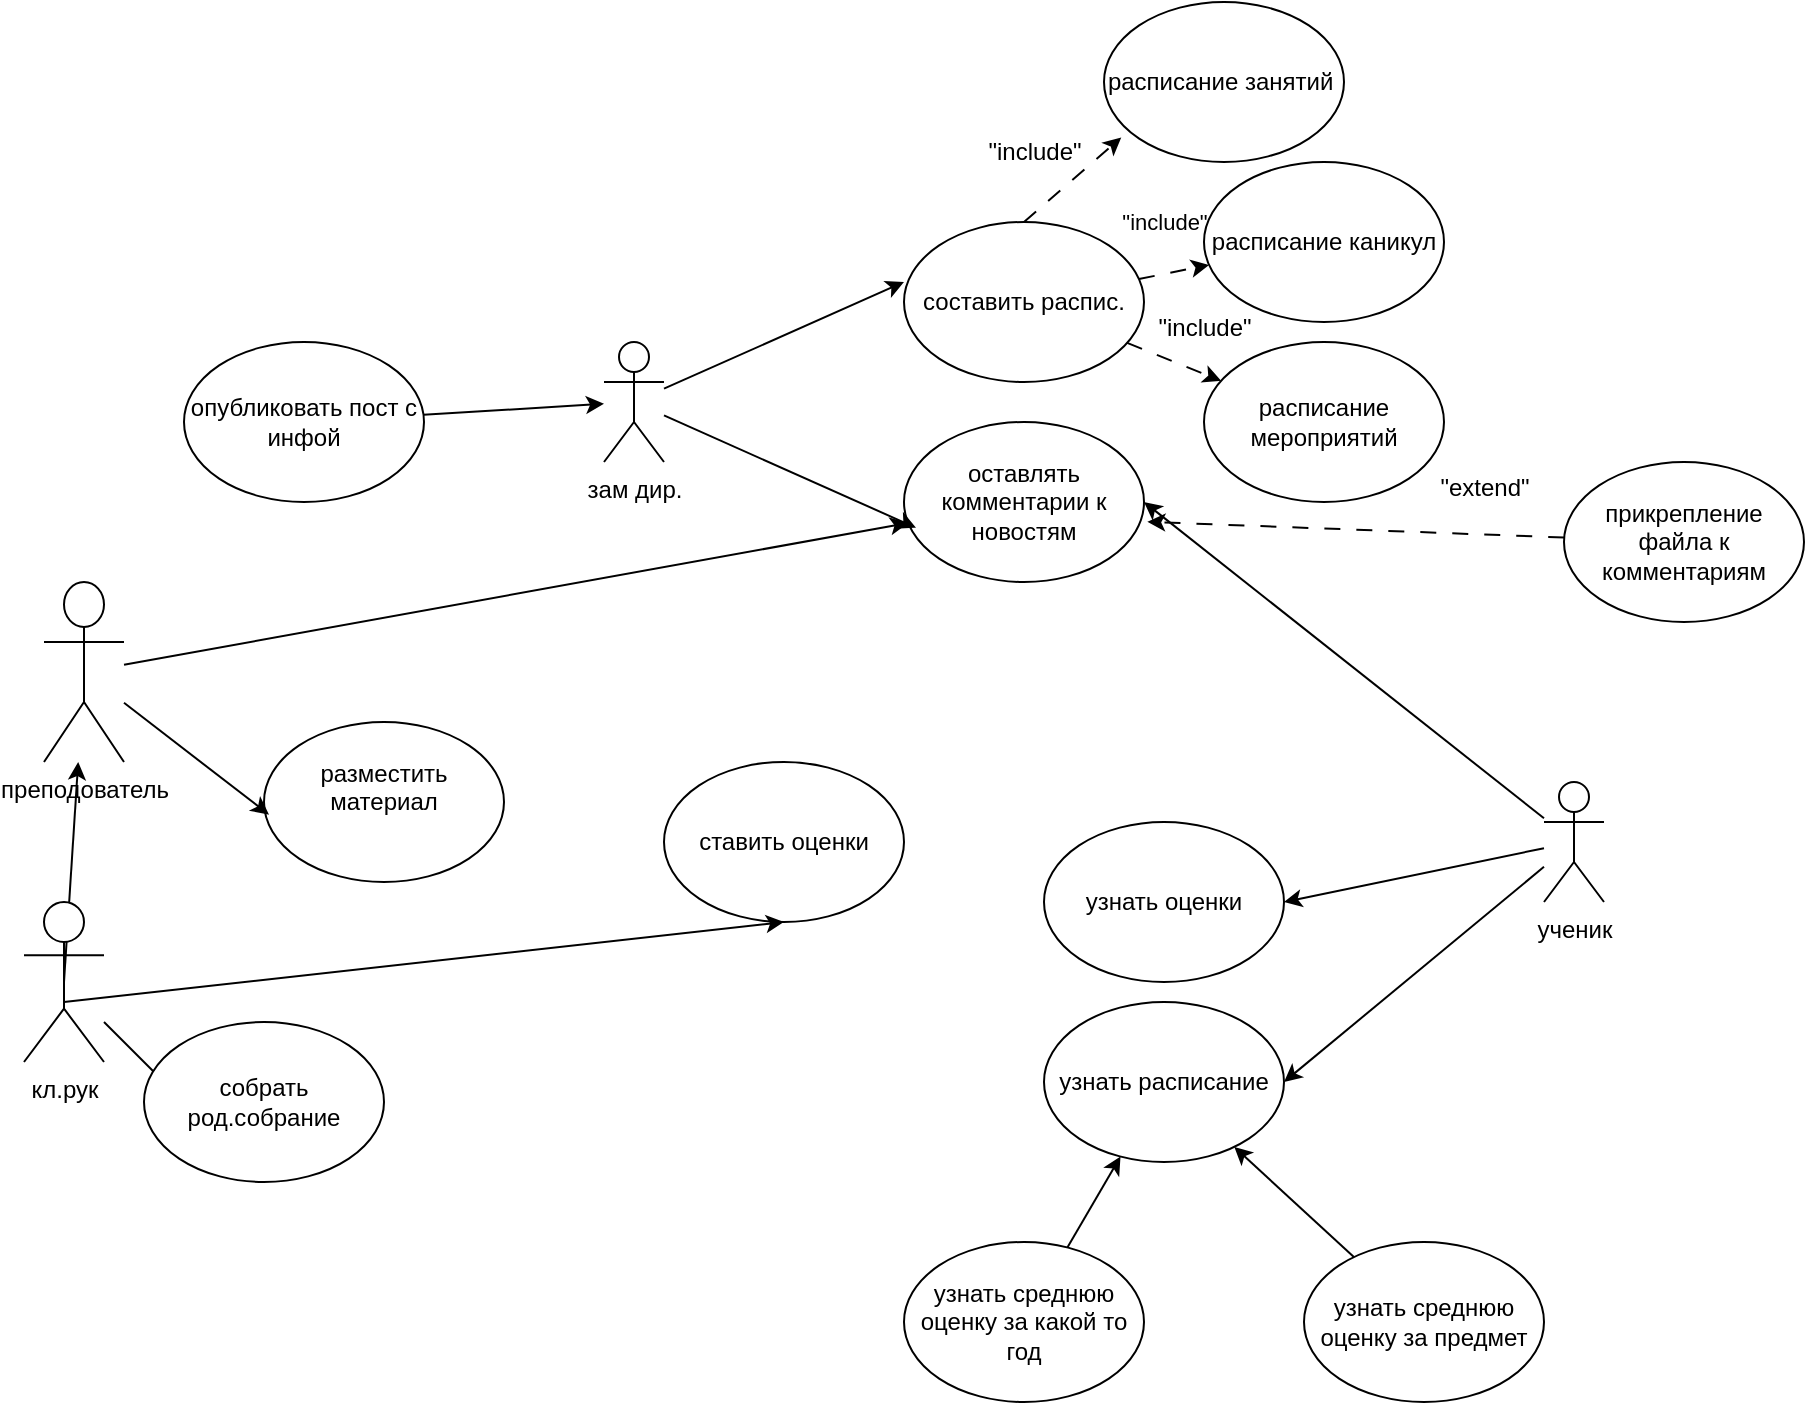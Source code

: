 <mxfile version="24.4.4" type="github">
  <diagram name="Страница — 1" id="k2HhhS5dY2MLCkHCIRTp">
    <mxGraphModel dx="2074" dy="1847" grid="1" gridSize="10" guides="1" tooltips="1" connect="1" arrows="1" fold="1" page="1" pageScale="1" pageWidth="827" pageHeight="1169" math="0" shadow="0">
      <root>
        <mxCell id="0" />
        <mxCell id="1" parent="0" />
        <mxCell id="912V9UjIgnDU0TRUvTaP-16" style="rounded=0;orthogonalLoop=1;jettySize=auto;html=1;" edge="1" parent="1" source="912V9UjIgnDU0TRUvTaP-1" target="912V9UjIgnDU0TRUvTaP-20">
          <mxGeometry relative="1" as="geometry">
            <mxPoint x="180" y="280" as="sourcePoint" />
            <mxPoint x="550" y="300.0" as="targetPoint" />
          </mxGeometry>
        </mxCell>
        <mxCell id="912V9UjIgnDU0TRUvTaP-1" value="преподователь" style="shape=umlActor;verticalLabelPosition=bottom;verticalAlign=top;html=1;outlineConnect=0;" vertex="1" parent="1">
          <mxGeometry x="10" y="190" width="40" height="90" as="geometry" />
        </mxCell>
        <mxCell id="912V9UjIgnDU0TRUvTaP-2" value="ставить оценки" style="ellipse;whiteSpace=wrap;html=1;" vertex="1" parent="1">
          <mxGeometry x="320" y="280" width="120" height="80" as="geometry" />
        </mxCell>
        <mxCell id="912V9UjIgnDU0TRUvTaP-10" style="rounded=0;orthogonalLoop=1;jettySize=auto;html=1;entryX=0.5;entryY=1;entryDx=0;entryDy=0;" edge="1" parent="1" target="912V9UjIgnDU0TRUvTaP-2">
          <mxGeometry relative="1" as="geometry">
            <mxPoint x="540" y="290" as="targetPoint" />
            <mxPoint x="20" y="400.0" as="sourcePoint" />
          </mxGeometry>
        </mxCell>
        <mxCell id="912V9UjIgnDU0TRUvTaP-30" style="rounded=0;orthogonalLoop=1;jettySize=auto;html=1;exitX=0.5;exitY=0.5;exitDx=0;exitDy=0;exitPerimeter=0;" edge="1" parent="1" source="912V9UjIgnDU0TRUvTaP-9" target="912V9UjIgnDU0TRUvTaP-1">
          <mxGeometry relative="1" as="geometry" />
        </mxCell>
        <mxCell id="912V9UjIgnDU0TRUvTaP-32" style="rounded=0;orthogonalLoop=1;jettySize=auto;html=1;entryX=0.5;entryY=1;entryDx=0;entryDy=0;" edge="1" parent="1" source="912V9UjIgnDU0TRUvTaP-9" target="912V9UjIgnDU0TRUvTaP-31">
          <mxGeometry relative="1" as="geometry" />
        </mxCell>
        <mxCell id="912V9UjIgnDU0TRUvTaP-9" value="кл.рук&lt;div&gt;&lt;br&gt;&lt;/div&gt;" style="shape=umlActor;verticalLabelPosition=bottom;verticalAlign=top;html=1;outlineConnect=0;" vertex="1" parent="1">
          <mxGeometry y="350" width="40" height="80" as="geometry" />
        </mxCell>
        <mxCell id="912V9UjIgnDU0TRUvTaP-18" style="rounded=0;orthogonalLoop=1;jettySize=auto;html=1;" edge="1" parent="1" source="912V9UjIgnDU0TRUvTaP-14" target="912V9UjIgnDU0TRUvTaP-15">
          <mxGeometry relative="1" as="geometry" />
        </mxCell>
        <mxCell id="912V9UjIgnDU0TRUvTaP-14" value="опубликовать пост с инфой" style="ellipse;whiteSpace=wrap;html=1;" vertex="1" parent="1">
          <mxGeometry x="80" y="70" width="120" height="80" as="geometry" />
        </mxCell>
        <mxCell id="912V9UjIgnDU0TRUvTaP-15" value="зам дир." style="shape=umlActor;verticalLabelPosition=bottom;verticalAlign=top;html=1;outlineConnect=0;" vertex="1" parent="1">
          <mxGeometry x="290" y="70" width="30" height="60" as="geometry" />
        </mxCell>
        <mxCell id="912V9UjIgnDU0TRUvTaP-53" style="rounded=0;orthogonalLoop=1;jettySize=auto;html=1;dashed=1;dashPattern=8 8;" edge="1" parent="1" source="912V9UjIgnDU0TRUvTaP-19" target="912V9UjIgnDU0TRUvTaP-45">
          <mxGeometry relative="1" as="geometry" />
        </mxCell>
        <mxCell id="912V9UjIgnDU0TRUvTaP-54" style="rounded=0;orthogonalLoop=1;jettySize=auto;html=1;dashed=1;dashPattern=8 8;" edge="1" parent="1" source="912V9UjIgnDU0TRUvTaP-19" target="912V9UjIgnDU0TRUvTaP-49">
          <mxGeometry relative="1" as="geometry" />
        </mxCell>
        <mxCell id="912V9UjIgnDU0TRUvTaP-55" value="&quot;include&quot;" style="edgeLabel;html=1;align=center;verticalAlign=middle;resizable=0;points=[];" vertex="1" connectable="0" parent="912V9UjIgnDU0TRUvTaP-54">
          <mxGeometry x="0.191" y="1" relative="1" as="geometry">
            <mxPoint x="-10" y="-71" as="offset" />
          </mxGeometry>
        </mxCell>
        <mxCell id="912V9UjIgnDU0TRUvTaP-19" value="составить распис." style="ellipse;whiteSpace=wrap;html=1;" vertex="1" parent="1">
          <mxGeometry x="440" y="10" width="120" height="80" as="geometry" />
        </mxCell>
        <mxCell id="912V9UjIgnDU0TRUvTaP-20" value="оставлять комментарии к новостям" style="ellipse;whiteSpace=wrap;html=1;" vertex="1" parent="1">
          <mxGeometry x="440" y="110" width="120" height="80" as="geometry" />
        </mxCell>
        <mxCell id="912V9UjIgnDU0TRUvTaP-22" style="rounded=0;orthogonalLoop=1;jettySize=auto;html=1;entryX=0.05;entryY=0.661;entryDx=0;entryDy=0;entryPerimeter=0;" edge="1" parent="1" source="912V9UjIgnDU0TRUvTaP-15" target="912V9UjIgnDU0TRUvTaP-20">
          <mxGeometry relative="1" as="geometry" />
        </mxCell>
        <mxCell id="912V9UjIgnDU0TRUvTaP-33" style="rounded=0;orthogonalLoop=1;jettySize=auto;html=1;entryX=1;entryY=0.5;entryDx=0;entryDy=0;" edge="1" parent="1" source="912V9UjIgnDU0TRUvTaP-23" target="912V9UjIgnDU0TRUvTaP-20">
          <mxGeometry relative="1" as="geometry" />
        </mxCell>
        <mxCell id="912V9UjIgnDU0TRUvTaP-36" style="rounded=0;orthogonalLoop=1;jettySize=auto;html=1;entryX=1;entryY=0.5;entryDx=0;entryDy=0;" edge="1" parent="1" source="912V9UjIgnDU0TRUvTaP-23" target="912V9UjIgnDU0TRUvTaP-34">
          <mxGeometry relative="1" as="geometry" />
        </mxCell>
        <mxCell id="912V9UjIgnDU0TRUvTaP-37" style="rounded=0;orthogonalLoop=1;jettySize=auto;html=1;entryX=1;entryY=0.5;entryDx=0;entryDy=0;" edge="1" parent="1" source="912V9UjIgnDU0TRUvTaP-23" target="912V9UjIgnDU0TRUvTaP-35">
          <mxGeometry relative="1" as="geometry" />
        </mxCell>
        <mxCell id="912V9UjIgnDU0TRUvTaP-23" value="ученик&lt;div&gt;&lt;br&gt;&lt;/div&gt;" style="shape=umlActor;verticalLabelPosition=bottom;verticalAlign=top;html=1;outlineConnect=0;" vertex="1" parent="1">
          <mxGeometry x="760" y="290" width="30" height="60" as="geometry" />
        </mxCell>
        <mxCell id="912V9UjIgnDU0TRUvTaP-28" value="разместить материал&lt;div&gt;&lt;br&gt;&lt;/div&gt;" style="ellipse;whiteSpace=wrap;html=1;" vertex="1" parent="1">
          <mxGeometry x="120" y="260" width="120" height="80" as="geometry" />
        </mxCell>
        <mxCell id="912V9UjIgnDU0TRUvTaP-29" style="rounded=0;orthogonalLoop=1;jettySize=auto;html=1;entryX=0.021;entryY=0.579;entryDx=0;entryDy=0;entryPerimeter=0;" edge="1" parent="1" source="912V9UjIgnDU0TRUvTaP-1" target="912V9UjIgnDU0TRUvTaP-28">
          <mxGeometry relative="1" as="geometry" />
        </mxCell>
        <mxCell id="912V9UjIgnDU0TRUvTaP-31" value="собрать род.собрание" style="ellipse;whiteSpace=wrap;html=1;" vertex="1" parent="1">
          <mxGeometry x="60" y="410" width="120" height="80" as="geometry" />
        </mxCell>
        <mxCell id="912V9UjIgnDU0TRUvTaP-34" value="узнать оценки" style="ellipse;whiteSpace=wrap;html=1;" vertex="1" parent="1">
          <mxGeometry x="510" y="310" width="120" height="80" as="geometry" />
        </mxCell>
        <mxCell id="912V9UjIgnDU0TRUvTaP-35" value="узнать расписание" style="ellipse;whiteSpace=wrap;html=1;" vertex="1" parent="1">
          <mxGeometry x="510" y="400" width="120" height="80" as="geometry" />
        </mxCell>
        <mxCell id="912V9UjIgnDU0TRUvTaP-41" value="" style="rounded=0;orthogonalLoop=1;jettySize=auto;html=1;" edge="1" parent="1" source="912V9UjIgnDU0TRUvTaP-38" target="912V9UjIgnDU0TRUvTaP-35">
          <mxGeometry relative="1" as="geometry" />
        </mxCell>
        <mxCell id="912V9UjIgnDU0TRUvTaP-38" value="узнать среднюю оценку за какой то год" style="ellipse;whiteSpace=wrap;html=1;" vertex="1" parent="1">
          <mxGeometry x="440" y="520" width="120" height="80" as="geometry" />
        </mxCell>
        <mxCell id="912V9UjIgnDU0TRUvTaP-40" style="rounded=0;orthogonalLoop=1;jettySize=auto;html=1;" edge="1" parent="1" source="912V9UjIgnDU0TRUvTaP-39" target="912V9UjIgnDU0TRUvTaP-35">
          <mxGeometry relative="1" as="geometry" />
        </mxCell>
        <mxCell id="912V9UjIgnDU0TRUvTaP-39" value="узнать среднюю оценку за предмет" style="ellipse;whiteSpace=wrap;html=1;" vertex="1" parent="1">
          <mxGeometry x="640" y="520" width="120" height="80" as="geometry" />
        </mxCell>
        <mxCell id="912V9UjIgnDU0TRUvTaP-43" style="rounded=0;orthogonalLoop=1;jettySize=auto;html=1;entryX=0;entryY=0.375;entryDx=0;entryDy=0;entryPerimeter=0;" edge="1" parent="1" source="912V9UjIgnDU0TRUvTaP-15" target="912V9UjIgnDU0TRUvTaP-19">
          <mxGeometry relative="1" as="geometry" />
        </mxCell>
        <mxCell id="912V9UjIgnDU0TRUvTaP-44" value="расписание занятий&amp;nbsp;" style="ellipse;whiteSpace=wrap;html=1;" vertex="1" parent="1">
          <mxGeometry x="540" y="-100" width="120" height="80" as="geometry" />
        </mxCell>
        <mxCell id="912V9UjIgnDU0TRUvTaP-45" value="расписание каникул" style="ellipse;whiteSpace=wrap;html=1;" vertex="1" parent="1">
          <mxGeometry x="590" y="-20" width="120" height="80" as="geometry" />
        </mxCell>
        <mxCell id="912V9UjIgnDU0TRUvTaP-49" value="расписание мероприятий" style="ellipse;whiteSpace=wrap;html=1;" vertex="1" parent="1">
          <mxGeometry x="590" y="70" width="120" height="80" as="geometry" />
        </mxCell>
        <mxCell id="912V9UjIgnDU0TRUvTaP-51" style="rounded=0;orthogonalLoop=1;jettySize=auto;html=1;exitX=0.5;exitY=0;exitDx=0;exitDy=0;entryX=0.072;entryY=0.847;entryDx=0;entryDy=0;entryPerimeter=0;dashed=1;dashPattern=8 8;" edge="1" parent="1" source="912V9UjIgnDU0TRUvTaP-19" target="912V9UjIgnDU0TRUvTaP-44">
          <mxGeometry relative="1" as="geometry" />
        </mxCell>
        <mxCell id="912V9UjIgnDU0TRUvTaP-56" value="&quot;include&quot;" style="text;html=1;align=center;verticalAlign=middle;resizable=0;points=[];autosize=1;strokeColor=none;fillColor=none;" vertex="1" parent="1">
          <mxGeometry x="555" y="48" width="70" height="30" as="geometry" />
        </mxCell>
        <mxCell id="912V9UjIgnDU0TRUvTaP-57" value="&quot;include&quot;" style="text;html=1;align=center;verticalAlign=middle;resizable=0;points=[];autosize=1;strokeColor=none;fillColor=none;" vertex="1" parent="1">
          <mxGeometry x="470" y="-40" width="70" height="30" as="geometry" />
        </mxCell>
        <mxCell id="912V9UjIgnDU0TRUvTaP-58" value="прикрепление файла к комментариям" style="ellipse;whiteSpace=wrap;html=1;" vertex="1" parent="1">
          <mxGeometry x="770" y="130" width="120" height="80" as="geometry" />
        </mxCell>
        <mxCell id="912V9UjIgnDU0TRUvTaP-59" style="rounded=0;orthogonalLoop=1;jettySize=auto;html=1;entryX=1.014;entryY=0.624;entryDx=0;entryDy=0;entryPerimeter=0;dashed=1;dashPattern=8 8;" edge="1" parent="1" source="912V9UjIgnDU0TRUvTaP-58" target="912V9UjIgnDU0TRUvTaP-20">
          <mxGeometry relative="1" as="geometry" />
        </mxCell>
        <mxCell id="912V9UjIgnDU0TRUvTaP-61" value="&quot;extend&quot;" style="text;html=1;align=center;verticalAlign=middle;resizable=0;points=[];autosize=1;strokeColor=none;fillColor=none;" vertex="1" parent="1">
          <mxGeometry x="695" y="128" width="70" height="30" as="geometry" />
        </mxCell>
      </root>
    </mxGraphModel>
  </diagram>
</mxfile>
